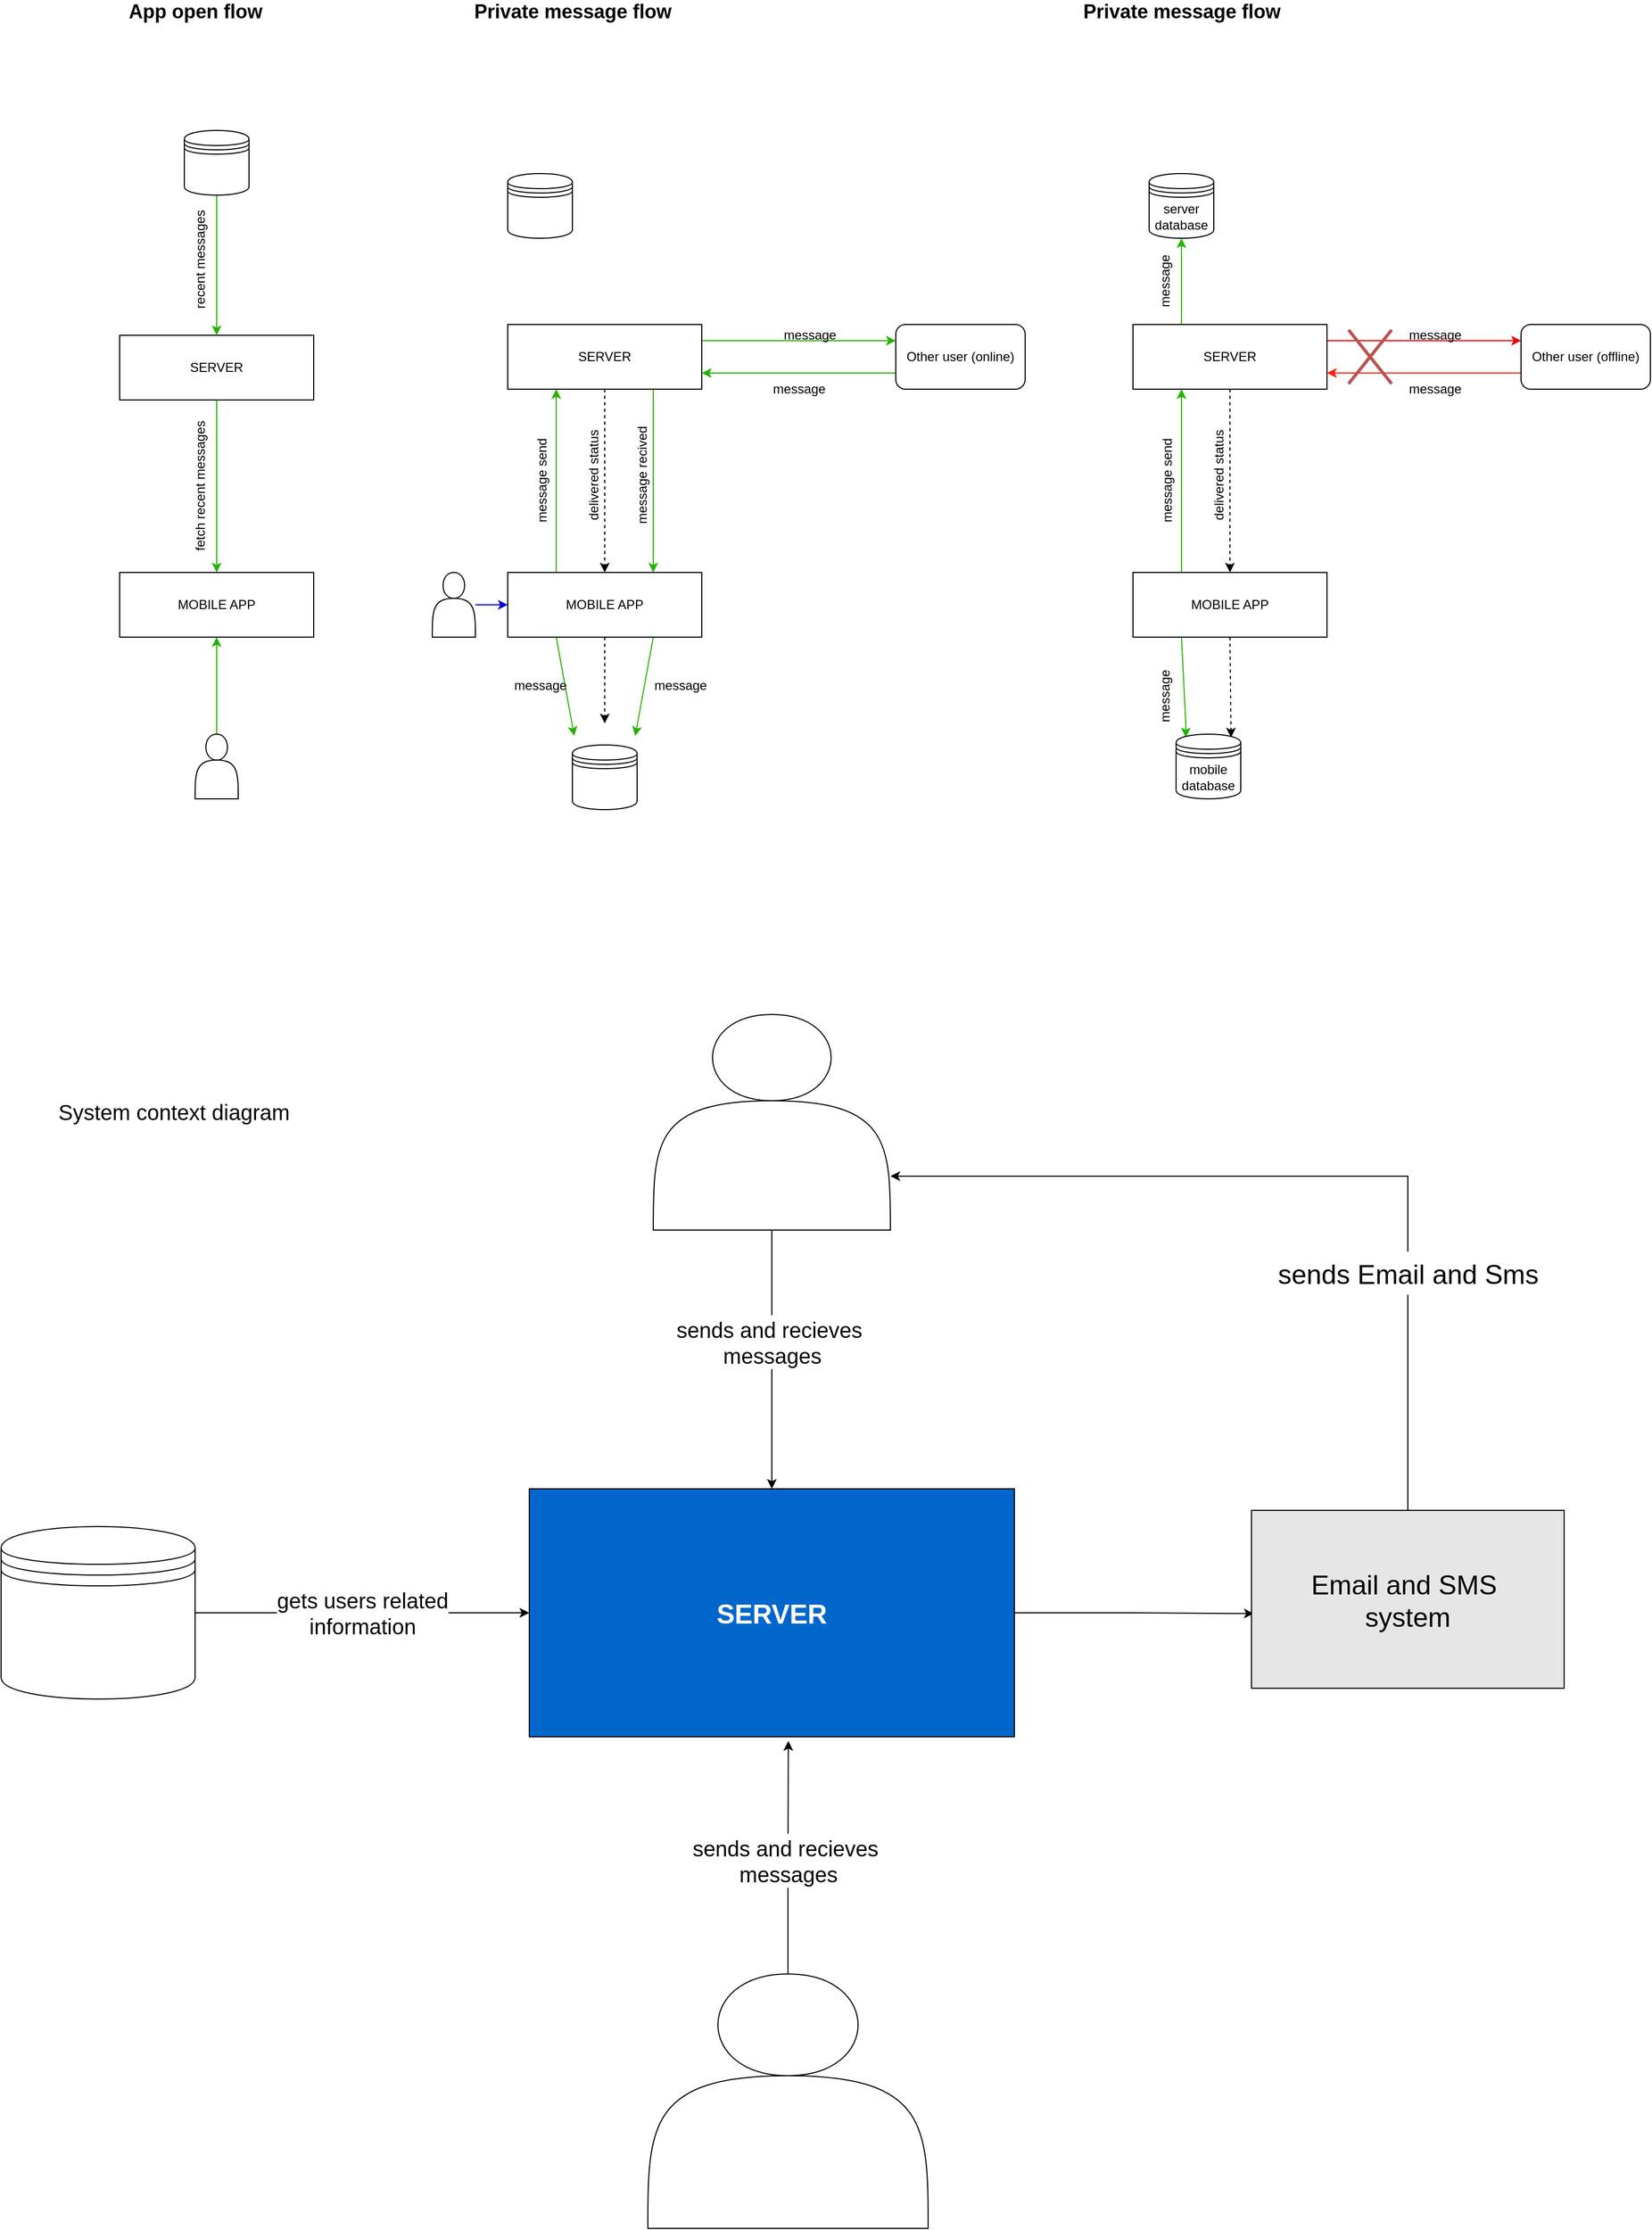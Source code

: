 <mxfile version="16.1.4" type="github">
  <diagram name="Page-1" id="c7558073-3199-34d8-9f00-42111426c3f3">
    <mxGraphModel dx="2170" dy="2294" grid="1" gridSize="10" guides="1" tooltips="1" connect="1" arrows="1" fold="1" page="1" pageScale="1" pageWidth="826" pageHeight="1169" background="none" math="0" shadow="0">
      <root>
        <mxCell id="0" />
        <mxCell id="1" parent="0" />
        <mxCell id="J-raW9wAHHMJzti-utJo-223" style="edgeStyle=none;rounded=0;orthogonalLoop=1;jettySize=auto;html=1;fontSize=12;startArrow=none;startFill=0;endArrow=classic;endFill=1;strokeColor=#24B300;" parent="1" source="J-raW9wAHHMJzti-utJo-97" target="J-raW9wAHHMJzti-utJo-98" edge="1">
          <mxGeometry relative="1" as="geometry" />
        </mxCell>
        <mxCell id="J-raW9wAHHMJzti-utJo-97" value="SERVER" style="rounded=0;whiteSpace=wrap;html=1;" parent="1" vertex="1">
          <mxGeometry x="240" y="260" width="180" height="60" as="geometry" />
        </mxCell>
        <mxCell id="J-raW9wAHHMJzti-utJo-98" value="MOBILE APP" style="rounded=0;whiteSpace=wrap;html=1;" parent="1" vertex="1">
          <mxGeometry x="240" y="480" width="180" height="60" as="geometry" />
        </mxCell>
        <mxCell id="J-raW9wAHHMJzti-utJo-117" style="edgeStyle=none;rounded=0;orthogonalLoop=1;jettySize=auto;html=1;exitX=1;exitY=0.5;exitDx=0;exitDy=0;startArrow=none;startFill=0;endArrow=classic;endFill=1;" parent="1" source="J-raW9wAHHMJzti-utJo-97" target="J-raW9wAHHMJzti-utJo-97" edge="1">
          <mxGeometry relative="1" as="geometry" />
        </mxCell>
        <mxCell id="J-raW9wAHHMJzti-utJo-119" style="edgeStyle=none;rounded=0;orthogonalLoop=1;jettySize=auto;html=1;exitX=0;exitY=0;exitDx=0;exitDy=0;startArrow=none;startFill=0;endArrow=classic;endFill=1;" parent="1" source="J-raW9wAHHMJzti-utJo-97" target="J-raW9wAHHMJzti-utJo-97" edge="1">
          <mxGeometry relative="1" as="geometry" />
        </mxCell>
        <mxCell id="J-raW9wAHHMJzti-utJo-123" value="fetch recent messages" style="text;html=1;align=center;verticalAlign=middle;resizable=0;points=[];autosize=1;strokeColor=none;fillColor=none;rotation=270;" parent="1" vertex="1">
          <mxGeometry x="245" y="390" width="140" height="20" as="geometry" />
        </mxCell>
        <mxCell id="J-raW9wAHHMJzti-utJo-127" value="recent messages" style="text;html=1;align=center;verticalAlign=middle;resizable=0;points=[];autosize=1;strokeColor=none;fillColor=none;rotation=270;" parent="1" vertex="1">
          <mxGeometry x="260" y="180" width="110" height="20" as="geometry" />
        </mxCell>
        <mxCell id="J-raW9wAHHMJzti-utJo-128" value="&lt;b&gt;&lt;font style=&quot;font-size: 18px&quot;&gt;App open flow&lt;/font&gt;&lt;/b&gt;" style="text;html=1;align=center;verticalAlign=middle;resizable=0;points=[];autosize=1;strokeColor=none;fillColor=none;" parent="1" vertex="1">
          <mxGeometry x="240" y="-50" width="140" height="20" as="geometry" />
        </mxCell>
        <mxCell id="J-raW9wAHHMJzti-utJo-151" style="edgeStyle=none;rounded=0;orthogonalLoop=1;jettySize=auto;html=1;exitX=1;exitY=0.25;exitDx=0;exitDy=0;fontSize=12;startArrow=none;startFill=0;endArrow=classic;endFill=1;entryX=0;entryY=0.25;entryDx=0;entryDy=0;fillColor=#dae8fc;strokeColor=#24B300;" parent="1" source="J-raW9wAHHMJzti-utJo-134" target="J-raW9wAHHMJzti-utJo-166" edge="1">
          <mxGeometry relative="1" as="geometry">
            <mxPoint x="1085" y="380" as="targetPoint" />
          </mxGeometry>
        </mxCell>
        <mxCell id="J-raW9wAHHMJzti-utJo-156" style="edgeStyle=none;rounded=0;orthogonalLoop=1;jettySize=auto;html=1;exitX=0.75;exitY=1;exitDx=0;exitDy=0;entryX=0.75;entryY=0;entryDx=0;entryDy=0;fontSize=12;startArrow=none;startFill=0;endArrow=classic;endFill=1;fillColor=#fff2cc;strokeColor=#24B300;" parent="1" source="J-raW9wAHHMJzti-utJo-134" target="J-raW9wAHHMJzti-utJo-136" edge="1">
          <mxGeometry relative="1" as="geometry" />
        </mxCell>
        <mxCell id="J-raW9wAHHMJzti-utJo-167" style="edgeStyle=none;rounded=0;orthogonalLoop=1;jettySize=auto;html=1;fontSize=12;startArrow=none;startFill=0;endArrow=classic;endFill=1;dashed=1;" parent="1" source="J-raW9wAHHMJzti-utJo-134" target="J-raW9wAHHMJzti-utJo-136" edge="1">
          <mxGeometry relative="1" as="geometry" />
        </mxCell>
        <mxCell id="J-raW9wAHHMJzti-utJo-134" value="SERVER" style="rounded=0;whiteSpace=wrap;html=1;" parent="1" vertex="1">
          <mxGeometry x="600" y="250" width="180" height="60" as="geometry" />
        </mxCell>
        <mxCell id="J-raW9wAHHMJzti-utJo-146" style="edgeStyle=none;rounded=0;orthogonalLoop=1;jettySize=auto;html=1;exitX=0.25;exitY=0;exitDx=0;exitDy=0;entryX=0.25;entryY=1;entryDx=0;entryDy=0;fontSize=18;startArrow=none;startFill=0;endArrow=classic;endFill=1;fillColor=#dae8fc;strokeColor=#24B300;" parent="1" source="J-raW9wAHHMJzti-utJo-136" target="J-raW9wAHHMJzti-utJo-134" edge="1">
          <mxGeometry relative="1" as="geometry" />
        </mxCell>
        <mxCell id="J-raW9wAHHMJzti-utJo-153" style="edgeStyle=none;rounded=0;orthogonalLoop=1;jettySize=auto;html=1;exitX=0.25;exitY=1;exitDx=0;exitDy=0;entryX=0;entryY=0;entryDx=0;entryDy=0;fontSize=12;startArrow=none;startFill=0;endArrow=classic;endFill=1;fillColor=#dae8fc;strokeColor=#24B300;" parent="1" source="J-raW9wAHHMJzti-utJo-136" edge="1">
          <mxGeometry relative="1" as="geometry">
            <mxPoint x="661.716" y="631.716" as="targetPoint" />
          </mxGeometry>
        </mxCell>
        <mxCell id="J-raW9wAHHMJzti-utJo-157" style="edgeStyle=none;rounded=0;orthogonalLoop=1;jettySize=auto;html=1;exitX=0.75;exitY=1;exitDx=0;exitDy=0;entryX=1;entryY=0;entryDx=0;entryDy=0;fontSize=12;startArrow=none;startFill=0;endArrow=classic;endFill=1;fillColor=#fff2cc;strokeColor=#24B300;" parent="1" source="J-raW9wAHHMJzti-utJo-136" edge="1">
          <mxGeometry relative="1" as="geometry">
            <mxPoint x="718.284" y="631.716" as="targetPoint" />
          </mxGeometry>
        </mxCell>
        <mxCell id="J-raW9wAHHMJzti-utJo-168" style="edgeStyle=none;rounded=0;orthogonalLoop=1;jettySize=auto;html=1;exitX=0.5;exitY=1;exitDx=0;exitDy=0;dashed=1;fontSize=12;startArrow=none;startFill=0;endArrow=classic;endFill=1;" parent="1" source="J-raW9wAHHMJzti-utJo-136" edge="1">
          <mxGeometry relative="1" as="geometry">
            <mxPoint x="690" y="620" as="targetPoint" />
          </mxGeometry>
        </mxCell>
        <mxCell id="J-raW9wAHHMJzti-utJo-136" value="MOBILE APP" style="rounded=0;whiteSpace=wrap;html=1;" parent="1" vertex="1">
          <mxGeometry x="600" y="480" width="180" height="60" as="geometry" />
        </mxCell>
        <mxCell id="J-raW9wAHHMJzti-utJo-141" style="edgeStyle=none;rounded=0;orthogonalLoop=1;jettySize=auto;html=1;exitX=1;exitY=0.5;exitDx=0;exitDy=0;startArrow=none;startFill=0;endArrow=classic;endFill=1;" parent="1" source="J-raW9wAHHMJzti-utJo-134" target="J-raW9wAHHMJzti-utJo-134" edge="1">
          <mxGeometry relative="1" as="geometry" />
        </mxCell>
        <mxCell id="J-raW9wAHHMJzti-utJo-142" style="edgeStyle=none;rounded=0;orthogonalLoop=1;jettySize=auto;html=1;exitX=0;exitY=0;exitDx=0;exitDy=0;startArrow=none;startFill=0;endArrow=classic;endFill=1;" parent="1" source="J-raW9wAHHMJzti-utJo-134" target="J-raW9wAHHMJzti-utJo-134" edge="1">
          <mxGeometry relative="1" as="geometry" />
        </mxCell>
        <mxCell id="J-raW9wAHHMJzti-utJo-145" value="&lt;b&gt;&lt;font style=&quot;font-size: 18px&quot;&gt;Private message flow&lt;/font&gt;&lt;/b&gt;" style="text;html=1;align=center;verticalAlign=middle;resizable=0;points=[];autosize=1;strokeColor=none;fillColor=none;" parent="1" vertex="1">
          <mxGeometry x="560" y="-50" width="200" height="20" as="geometry" />
        </mxCell>
        <mxCell id="J-raW9wAHHMJzti-utJo-147" value="&lt;font style=&quot;font-size: 12px&quot;&gt;message send&lt;/font&gt;" style="text;html=1;align=center;verticalAlign=middle;resizable=0;points=[];autosize=1;strokeColor=none;fillColor=none;fontSize=18;rotation=270;" parent="1" vertex="1">
          <mxGeometry x="585" y="380" width="90" height="30" as="geometry" />
        </mxCell>
        <mxCell id="J-raW9wAHHMJzti-utJo-155" style="edgeStyle=none;rounded=0;orthogonalLoop=1;jettySize=auto;html=1;exitX=0;exitY=0.75;exitDx=0;exitDy=0;entryX=1;entryY=0.75;entryDx=0;entryDy=0;fontSize=12;startArrow=none;startFill=0;endArrow=classic;endFill=1;fillColor=#fff2cc;strokeColor=#24B300;" parent="1" source="J-raW9wAHHMJzti-utJo-166" target="J-raW9wAHHMJzti-utJo-134" edge="1">
          <mxGeometry relative="1" as="geometry">
            <mxPoint x="1070" y="400" as="sourcePoint" />
          </mxGeometry>
        </mxCell>
        <mxCell id="J-raW9wAHHMJzti-utJo-152" value="message" style="text;html=1;align=center;verticalAlign=middle;resizable=0;points=[];autosize=1;strokeColor=none;fillColor=none;fontSize=12;" parent="1" vertex="1">
          <mxGeometry x="850" y="250" width="60" height="20" as="geometry" />
        </mxCell>
        <mxCell id="J-raW9wAHHMJzti-utJo-154" value="message" style="text;html=1;align=center;verticalAlign=middle;resizable=0;points=[];autosize=1;strokeColor=none;fillColor=none;fontSize=12;" parent="1" vertex="1">
          <mxGeometry x="600" y="575" width="60" height="20" as="geometry" />
        </mxCell>
        <mxCell id="J-raW9wAHHMJzti-utJo-160" value="message" style="text;html=1;align=center;verticalAlign=middle;resizable=0;points=[];autosize=1;strokeColor=none;fillColor=none;fontSize=12;" parent="1" vertex="1">
          <mxGeometry x="840" y="300" width="60" height="20" as="geometry" />
        </mxCell>
        <mxCell id="J-raW9wAHHMJzti-utJo-161" value="message recived" style="text;html=1;align=center;verticalAlign=middle;resizable=0;points=[];autosize=1;strokeColor=none;fillColor=none;fontSize=12;rotation=270;" parent="1" vertex="1">
          <mxGeometry x="670" y="380" width="110" height="20" as="geometry" />
        </mxCell>
        <mxCell id="J-raW9wAHHMJzti-utJo-162" value="message" style="text;html=1;align=center;verticalAlign=middle;resizable=0;points=[];autosize=1;strokeColor=none;fillColor=none;fontSize=12;" parent="1" vertex="1">
          <mxGeometry x="730" y="575" width="60" height="20" as="geometry" />
        </mxCell>
        <mxCell id="J-raW9wAHHMJzti-utJo-166" value="Other user (online)" style="rounded=1;whiteSpace=wrap;html=1;fontSize=12;" parent="1" vertex="1">
          <mxGeometry x="960" y="250" width="120" height="60" as="geometry" />
        </mxCell>
        <mxCell id="J-raW9wAHHMJzti-utJo-170" value="delivered status" style="text;html=1;align=center;verticalAlign=middle;resizable=0;points=[];autosize=1;strokeColor=none;fillColor=none;fontSize=12;rotation=270;" parent="1" vertex="1">
          <mxGeometry x="630" y="380" width="100" height="20" as="geometry" />
        </mxCell>
        <mxCell id="J-raW9wAHHMJzti-utJo-174" style="edgeStyle=none;rounded=0;orthogonalLoop=1;jettySize=auto;html=1;exitX=1;exitY=0.25;exitDx=0;exitDy=0;fontSize=12;startArrow=none;startFill=0;endArrow=classic;endFill=1;entryX=0;entryY=0.25;entryDx=0;entryDy=0;fillColor=#f8cecc;strokeColor=#EB0000;" parent="1" source="J-raW9wAHHMJzti-utJo-177" target="J-raW9wAHHMJzti-utJo-194" edge="1">
          <mxGeometry relative="1" as="geometry">
            <mxPoint x="1665" y="380" as="targetPoint" />
          </mxGeometry>
        </mxCell>
        <mxCell id="J-raW9wAHHMJzti-utJo-176" style="edgeStyle=none;rounded=0;orthogonalLoop=1;jettySize=auto;html=1;fontSize=12;startArrow=none;startFill=0;endArrow=classic;endFill=1;dashed=1;" parent="1" source="J-raW9wAHHMJzti-utJo-177" target="J-raW9wAHHMJzti-utJo-182" edge="1">
          <mxGeometry relative="1" as="geometry" />
        </mxCell>
        <mxCell id="J-raW9wAHHMJzti-utJo-196" style="edgeStyle=none;rounded=0;orthogonalLoop=1;jettySize=auto;html=1;exitX=0.25;exitY=0;exitDx=0;exitDy=0;fontSize=12;startArrow=none;startFill=0;endArrow=classic;endFill=1;strokeColor=#24B300;entryX=0.5;entryY=1;entryDx=0;entryDy=0;fillColor=#d5e8d4;" parent="1" source="J-raW9wAHHMJzti-utJo-177" target="J-raW9wAHHMJzti-utJo-199" edge="1">
          <mxGeometry relative="1" as="geometry">
            <mxPoint x="1225" y="180" as="targetPoint" />
          </mxGeometry>
        </mxCell>
        <mxCell id="J-raW9wAHHMJzti-utJo-177" value="SERVER" style="rounded=0;whiteSpace=wrap;html=1;" parent="1" vertex="1">
          <mxGeometry x="1180" y="250" width="180" height="60" as="geometry" />
        </mxCell>
        <mxCell id="J-raW9wAHHMJzti-utJo-178" style="edgeStyle=none;rounded=0;orthogonalLoop=1;jettySize=auto;html=1;exitX=0.25;exitY=0;exitDx=0;exitDy=0;entryX=0.25;entryY=1;entryDx=0;entryDy=0;fontSize=18;startArrow=none;startFill=0;endArrow=classic;endFill=1;fillColor=#d5e8d4;strokeColor=#24B300;" parent="1" source="J-raW9wAHHMJzti-utJo-182" target="J-raW9wAHHMJzti-utJo-177" edge="1">
          <mxGeometry relative="1" as="geometry" />
        </mxCell>
        <mxCell id="J-raW9wAHHMJzti-utJo-179" style="edgeStyle=none;rounded=0;orthogonalLoop=1;jettySize=auto;html=1;exitX=0.25;exitY=1;exitDx=0;exitDy=0;fontSize=12;startArrow=none;startFill=0;endArrow=classic;endFill=1;fillColor=#dae8fc;strokeColor=#24B300;entryX=0.15;entryY=0.05;entryDx=0;entryDy=0;entryPerimeter=0;" parent="1" source="J-raW9wAHHMJzti-utJo-182" target="J-raW9wAHHMJzti-utJo-200" edge="1">
          <mxGeometry relative="1" as="geometry">
            <mxPoint x="1225" y="650" as="targetPoint" />
            <Array as="points">
              <mxPoint x="1229" y="620" />
            </Array>
          </mxGeometry>
        </mxCell>
        <mxCell id="J-raW9wAHHMJzti-utJo-181" style="edgeStyle=none;rounded=0;orthogonalLoop=1;jettySize=auto;html=1;exitX=0.5;exitY=1;exitDx=0;exitDy=0;dashed=1;fontSize=12;startArrow=none;startFill=0;endArrow=classic;endFill=1;entryX=0.85;entryY=0.05;entryDx=0;entryDy=0;entryPerimeter=0;" parent="1" source="J-raW9wAHHMJzti-utJo-182" target="J-raW9wAHHMJzti-utJo-200" edge="1">
          <mxGeometry relative="1" as="geometry">
            <mxPoint x="1270" y="620" as="targetPoint" />
          </mxGeometry>
        </mxCell>
        <mxCell id="J-raW9wAHHMJzti-utJo-182" value="MOBILE APP" style="rounded=0;whiteSpace=wrap;html=1;" parent="1" vertex="1">
          <mxGeometry x="1180" y="480" width="180" height="60" as="geometry" />
        </mxCell>
        <mxCell id="J-raW9wAHHMJzti-utJo-183" style="edgeStyle=none;rounded=0;orthogonalLoop=1;jettySize=auto;html=1;exitX=1;exitY=0.5;exitDx=0;exitDy=0;startArrow=none;startFill=0;endArrow=classic;endFill=1;" parent="1" source="J-raW9wAHHMJzti-utJo-177" target="J-raW9wAHHMJzti-utJo-177" edge="1">
          <mxGeometry relative="1" as="geometry" />
        </mxCell>
        <mxCell id="J-raW9wAHHMJzti-utJo-184" style="edgeStyle=none;rounded=0;orthogonalLoop=1;jettySize=auto;html=1;exitX=0;exitY=0;exitDx=0;exitDy=0;startArrow=none;startFill=0;endArrow=classic;endFill=1;" parent="1" source="J-raW9wAHHMJzti-utJo-177" target="J-raW9wAHHMJzti-utJo-177" edge="1">
          <mxGeometry relative="1" as="geometry" />
        </mxCell>
        <mxCell id="J-raW9wAHHMJzti-utJo-185" value="&lt;b&gt;&lt;font style=&quot;font-size: 18px&quot;&gt;Private message flow&lt;/font&gt;&lt;/b&gt;" style="text;html=1;align=center;verticalAlign=middle;resizable=0;points=[];autosize=1;strokeColor=none;fillColor=none;" parent="1" vertex="1">
          <mxGeometry x="1125" y="-50" width="200" height="20" as="geometry" />
        </mxCell>
        <mxCell id="J-raW9wAHHMJzti-utJo-186" value="&lt;font style=&quot;font-size: 12px&quot;&gt;message send&lt;/font&gt;" style="text;html=1;align=center;verticalAlign=middle;resizable=0;points=[];autosize=1;strokeColor=none;fillColor=none;fontSize=18;rotation=270;" parent="1" vertex="1">
          <mxGeometry x="1165" y="380" width="90" height="30" as="geometry" />
        </mxCell>
        <mxCell id="J-raW9wAHHMJzti-utJo-188" style="edgeStyle=none;rounded=0;orthogonalLoop=1;jettySize=auto;html=1;exitX=0;exitY=0.75;exitDx=0;exitDy=0;entryX=1;entryY=0.75;entryDx=0;entryDy=0;fontSize=12;startArrow=none;startFill=0;endArrow=classic;endFill=1;fillColor=#fff2cc;strokeColor=#FF2008;" parent="1" source="J-raW9wAHHMJzti-utJo-194" target="J-raW9wAHHMJzti-utJo-177" edge="1">
          <mxGeometry relative="1" as="geometry">
            <mxPoint x="1650" y="400" as="sourcePoint" />
          </mxGeometry>
        </mxCell>
        <mxCell id="J-raW9wAHHMJzti-utJo-189" value="message" style="text;html=1;align=center;verticalAlign=middle;resizable=0;points=[];autosize=1;strokeColor=none;fillColor=none;fontSize=12;" parent="1" vertex="1">
          <mxGeometry x="1430" y="250" width="60" height="20" as="geometry" />
        </mxCell>
        <mxCell id="J-raW9wAHHMJzti-utJo-190" value="message" style="text;html=1;align=center;verticalAlign=middle;resizable=0;points=[];autosize=1;strokeColor=none;fillColor=none;fontSize=12;rotation=270;" parent="1" vertex="1">
          <mxGeometry x="1180" y="585" width="60" height="20" as="geometry" />
        </mxCell>
        <mxCell id="J-raW9wAHHMJzti-utJo-191" value="message" style="text;html=1;align=center;verticalAlign=middle;resizable=0;points=[];autosize=1;strokeColor=none;fillColor=none;fontSize=12;" parent="1" vertex="1">
          <mxGeometry x="1430" y="300" width="60" height="20" as="geometry" />
        </mxCell>
        <mxCell id="J-raW9wAHHMJzti-utJo-194" value="Other user (offline)" style="rounded=1;whiteSpace=wrap;html=1;fontSize=12;" parent="1" vertex="1">
          <mxGeometry x="1540" y="250" width="120" height="60" as="geometry" />
        </mxCell>
        <mxCell id="J-raW9wAHHMJzti-utJo-195" value="delivered status" style="text;html=1;align=center;verticalAlign=middle;resizable=0;points=[];autosize=1;strokeColor=none;fillColor=none;fontSize=12;rotation=270;" parent="1" vertex="1">
          <mxGeometry x="1210" y="380" width="100" height="20" as="geometry" />
        </mxCell>
        <mxCell id="J-raW9wAHHMJzti-utJo-197" value="message" style="text;html=1;align=center;verticalAlign=middle;resizable=0;points=[];autosize=1;strokeColor=none;fillColor=none;fontSize=12;rotation=270;" parent="1" vertex="1">
          <mxGeometry x="1180" y="200" width="60" height="20" as="geometry" />
        </mxCell>
        <mxCell id="J-raW9wAHHMJzti-utJo-199" value="server database" style="shape=datastore;whiteSpace=wrap;html=1;fontSize=12;" parent="1" vertex="1">
          <mxGeometry x="1195" y="110" width="60" height="60" as="geometry" />
        </mxCell>
        <mxCell id="J-raW9wAHHMJzti-utJo-200" value="mobile database" style="shape=datastore;whiteSpace=wrap;html=1;fontSize=12;" parent="1" vertex="1">
          <mxGeometry x="1220" y="630" width="60" height="60" as="geometry" />
        </mxCell>
        <mxCell id="J-raW9wAHHMJzti-utJo-202" value="" style="shape=umlDestroy;whiteSpace=wrap;html=1;strokeWidth=3;fontSize=12;fillColor=#f8cecc;strokeColor=#b85450;" parent="1" vertex="1">
          <mxGeometry x="1380" y="255" width="40" height="50" as="geometry" />
        </mxCell>
        <mxCell id="J-raW9wAHHMJzti-utJo-203" value="" style="shape=datastore;whiteSpace=wrap;html=1;fontSize=12;" parent="1" vertex="1">
          <mxGeometry x="600" y="110" width="60" height="60" as="geometry" />
        </mxCell>
        <mxCell id="J-raW9wAHHMJzti-utJo-204" value="" style="shape=datastore;whiteSpace=wrap;html=1;fontSize=12;" parent="1" vertex="1">
          <mxGeometry x="660" y="640" width="60" height="60" as="geometry" />
        </mxCell>
        <mxCell id="J-raW9wAHHMJzti-utJo-222" style="edgeStyle=none;rounded=0;orthogonalLoop=1;jettySize=auto;html=1;fontSize=12;startArrow=none;startFill=0;endArrow=classic;endFill=1;strokeColor=#24B300;" parent="1" source="J-raW9wAHHMJzti-utJo-205" target="J-raW9wAHHMJzti-utJo-97" edge="1">
          <mxGeometry relative="1" as="geometry" />
        </mxCell>
        <mxCell id="J-raW9wAHHMJzti-utJo-205" value="" style="shape=datastore;whiteSpace=wrap;html=1;fontSize=12;" parent="1" vertex="1">
          <mxGeometry x="300" y="70" width="60" height="60" as="geometry" />
        </mxCell>
        <mxCell id="J-raW9wAHHMJzti-utJo-217" value="" style="edgeStyle=none;rounded=0;orthogonalLoop=1;jettySize=auto;html=1;fontSize=12;startArrow=none;startFill=0;endArrow=classic;endFill=1;strokeColor=#24B300;" parent="1" source="J-raW9wAHHMJzti-utJo-206" target="J-raW9wAHHMJzti-utJo-98" edge="1">
          <mxGeometry relative="1" as="geometry" />
        </mxCell>
        <mxCell id="J-raW9wAHHMJzti-utJo-206" value="" style="shape=actor;whiteSpace=wrap;html=1;fontSize=12;" parent="1" vertex="1">
          <mxGeometry x="310" y="630" width="40" height="60" as="geometry" />
        </mxCell>
        <mxCell id="J-raW9wAHHMJzti-utJo-209" value="" style="edgeStyle=none;rounded=0;orthogonalLoop=1;jettySize=auto;html=1;fontSize=12;startArrow=none;startFill=0;endArrow=classic;endFill=1;strokeColor=#0000CC;" parent="1" source="J-raW9wAHHMJzti-utJo-207" target="J-raW9wAHHMJzti-utJo-136" edge="1">
          <mxGeometry relative="1" as="geometry" />
        </mxCell>
        <mxCell id="J-raW9wAHHMJzti-utJo-207" value="" style="shape=actor;whiteSpace=wrap;html=1;fontSize=12;" parent="1" vertex="1">
          <mxGeometry x="530" y="480" width="40" height="60" as="geometry" />
        </mxCell>
        <mxCell id="TycVMTJ7--MIeE7wjuDC-19" value="&lt;font style=&quot;font-size: 20px&quot;&gt;System context diagram&lt;/font&gt;" style="text;html=1;align=center;verticalAlign=middle;resizable=0;points=[];autosize=1;strokeColor=none;fillColor=none;" vertex="1" parent="1">
          <mxGeometry x="175" y="970" width="230" height="20" as="geometry" />
        </mxCell>
        <mxCell id="TycVMTJ7--MIeE7wjuDC-39" style="edgeStyle=orthogonalEdgeStyle;rounded=0;orthogonalLoop=1;jettySize=auto;html=1;exitX=1;exitY=0.5;exitDx=0;exitDy=0;entryX=0.007;entryY=0.58;entryDx=0;entryDy=0;entryPerimeter=0;fontSize=25;fontColor=#000000;" edge="1" parent="1" source="TycVMTJ7--MIeE7wjuDC-20" target="TycVMTJ7--MIeE7wjuDC-38">
          <mxGeometry relative="1" as="geometry" />
        </mxCell>
        <mxCell id="TycVMTJ7--MIeE7wjuDC-20" value="&lt;font color=&quot;#ffffff&quot; size=&quot;1&quot;&gt;&lt;b style=&quot;font-size: 25px&quot;&gt;SERVER&lt;/b&gt;&lt;/font&gt;" style="rounded=0;whiteSpace=wrap;html=1;fontSize=20;fillColor=#0066CC;" vertex="1" parent="1">
          <mxGeometry x="620" y="1330" width="450" height="230" as="geometry" />
        </mxCell>
        <mxCell id="TycVMTJ7--MIeE7wjuDC-21" value="" style="shape=datastore;whiteSpace=wrap;html=1;fontSize=20;" vertex="1" parent="1">
          <mxGeometry x="130" y="1365" width="180" height="160" as="geometry" />
        </mxCell>
        <mxCell id="TycVMTJ7--MIeE7wjuDC-23" value="" style="endArrow=classic;html=1;rounded=0;fontSize=20;entryX=0;entryY=0.5;entryDx=0;entryDy=0;exitX=1;exitY=0.5;exitDx=0;exitDy=0;" edge="1" parent="1" source="TycVMTJ7--MIeE7wjuDC-21" target="TycVMTJ7--MIeE7wjuDC-20">
          <mxGeometry relative="1" as="geometry">
            <mxPoint x="413" y="1304.09" as="sourcePoint" />
            <mxPoint x="513" y="1304.09" as="targetPoint" />
          </mxGeometry>
        </mxCell>
        <mxCell id="TycVMTJ7--MIeE7wjuDC-24" value="gets users related &lt;br&gt;information" style="edgeLabel;resizable=0;html=1;align=center;verticalAlign=middle;fontSize=20;" connectable="0" vertex="1" parent="TycVMTJ7--MIeE7wjuDC-23">
          <mxGeometry relative="1" as="geometry" />
        </mxCell>
        <mxCell id="TycVMTJ7--MIeE7wjuDC-36" style="edgeStyle=orthogonalEdgeStyle;rounded=0;orthogonalLoop=1;jettySize=auto;html=1;exitX=0.5;exitY=1;exitDx=0;exitDy=0;entryX=0.5;entryY=0;entryDx=0;entryDy=0;fontSize=20;" edge="1" parent="1" source="TycVMTJ7--MIeE7wjuDC-26" target="TycVMTJ7--MIeE7wjuDC-20">
          <mxGeometry relative="1" as="geometry" />
        </mxCell>
        <mxCell id="TycVMTJ7--MIeE7wjuDC-26" value="" style="shape=actor;whiteSpace=wrap;html=1;fontSize=20;" vertex="1" parent="1">
          <mxGeometry x="735" y="890" width="220" height="200" as="geometry" />
        </mxCell>
        <mxCell id="TycVMTJ7--MIeE7wjuDC-31" style="edgeStyle=orthogonalEdgeStyle;rounded=0;orthogonalLoop=1;jettySize=auto;html=1;exitX=0.5;exitY=0;exitDx=0;exitDy=0;entryX=0.534;entryY=1.017;entryDx=0;entryDy=0;entryPerimeter=0;fontSize=20;" edge="1" parent="1" source="TycVMTJ7--MIeE7wjuDC-27" target="TycVMTJ7--MIeE7wjuDC-20">
          <mxGeometry relative="1" as="geometry" />
        </mxCell>
        <mxCell id="TycVMTJ7--MIeE7wjuDC-27" value="" style="shape=actor;whiteSpace=wrap;html=1;fontSize=20;" vertex="1" parent="1">
          <mxGeometry x="730" y="1780" width="260" height="236" as="geometry" />
        </mxCell>
        <mxCell id="TycVMTJ7--MIeE7wjuDC-32" value="sends and recieves&amp;nbsp;&lt;br&gt;messages" style="text;html=1;align=center;verticalAlign=middle;resizable=0;points=[];autosize=1;fontSize=20;rotation=0;fillColor=default;" vertex="1" parent="1">
          <mxGeometry x="750" y="1169" width="190" height="50" as="geometry" />
        </mxCell>
        <mxCell id="TycVMTJ7--MIeE7wjuDC-35" value="sends and recieves&amp;nbsp;&lt;br&gt;messages" style="text;html=1;align=center;verticalAlign=middle;resizable=0;points=[];autosize=1;fontSize=20;rotation=0;fillColor=default;" vertex="1" parent="1">
          <mxGeometry x="765" y="1650" width="190" height="50" as="geometry" />
        </mxCell>
        <mxCell id="TycVMTJ7--MIeE7wjuDC-40" style="edgeStyle=orthogonalEdgeStyle;rounded=0;orthogonalLoop=1;jettySize=auto;html=1;exitX=0.5;exitY=0;exitDx=0;exitDy=0;entryX=1;entryY=0.75;entryDx=0;entryDy=0;fontSize=25;fontColor=#000000;" edge="1" parent="1" source="TycVMTJ7--MIeE7wjuDC-38" target="TycVMTJ7--MIeE7wjuDC-26">
          <mxGeometry relative="1" as="geometry" />
        </mxCell>
        <mxCell id="TycVMTJ7--MIeE7wjuDC-38" value="&lt;font color=&quot;#000000&quot;&gt;Email and SMS&amp;nbsp;&lt;br&gt;system&lt;/font&gt;" style="rounded=0;whiteSpace=wrap;html=1;fontSize=25;fontColor=#FFFFFF;fillColor=#E6E6E6;" vertex="1" parent="1">
          <mxGeometry x="1290" y="1350" width="290" height="165" as="geometry" />
        </mxCell>
        <mxCell id="TycVMTJ7--MIeE7wjuDC-41" value="sends Email and Sms" style="text;html=1;align=center;verticalAlign=middle;resizable=0;points=[];autosize=1;strokeColor=none;fillColor=default;fontSize=25;fontColor=#000000;" vertex="1" parent="1">
          <mxGeometry x="1305" y="1110" width="260" height="40" as="geometry" />
        </mxCell>
      </root>
    </mxGraphModel>
  </diagram>
</mxfile>
